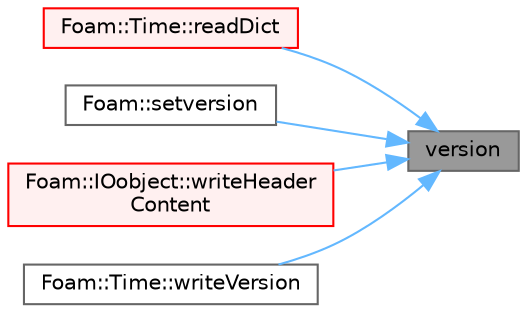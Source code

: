 digraph "version"
{
 // LATEX_PDF_SIZE
  bgcolor="transparent";
  edge [fontname=Helvetica,fontsize=10,labelfontname=Helvetica,labelfontsize=10];
  node [fontname=Helvetica,fontsize=10,shape=box,height=0.2,width=0.4];
  rankdir="RL";
  Node1 [id="Node000001",label="version",height=0.2,width=0.4,color="gray40", fillcolor="grey60", style="filled", fontcolor="black",tooltip=" "];
  Node1 -> Node2 [id="edge1_Node000001_Node000002",dir="back",color="steelblue1",style="solid",tooltip=" "];
  Node2 [id="Node000002",label="Foam::Time::readDict",height=0.2,width=0.4,color="red", fillcolor="#FFF0F0", style="filled",URL="$classFoam_1_1Time.html#a09f8bbb748b599cf713fa2e07ec7e0b4",tooltip=" "];
  Node1 -> Node5 [id="edge2_Node000001_Node000005",dir="back",color="steelblue1",style="solid",tooltip=" "];
  Node5 [id="Node000005",label="Foam::setversion",height=0.2,width=0.4,color="grey40", fillcolor="white", style="filled",URL="$namespaceFoam.html#af001937062e4437e6c84b01e949419ee",tooltip=" "];
  Node1 -> Node6 [id="edge3_Node000001_Node000006",dir="back",color="steelblue1",style="solid",tooltip=" "];
  Node6 [id="Node000006",label="Foam::IOobject::writeHeader\lContent",height=0.2,width=0.4,color="red", fillcolor="#FFF0F0", style="filled",URL="$classFoam_1_1IOobject.html#a8cbc6c83601f336aba316bde35468571",tooltip=" "];
  Node1 -> Node9 [id="edge4_Node000001_Node000009",dir="back",color="steelblue1",style="solid",tooltip=" "];
  Node9 [id="Node000009",label="Foam::Time::writeVersion",height=0.2,width=0.4,color="grey40", fillcolor="white", style="filled",URL="$classFoam_1_1Time.html#a9f7976e19a0988b69a5270e9ce322449",tooltip=" "];
}
